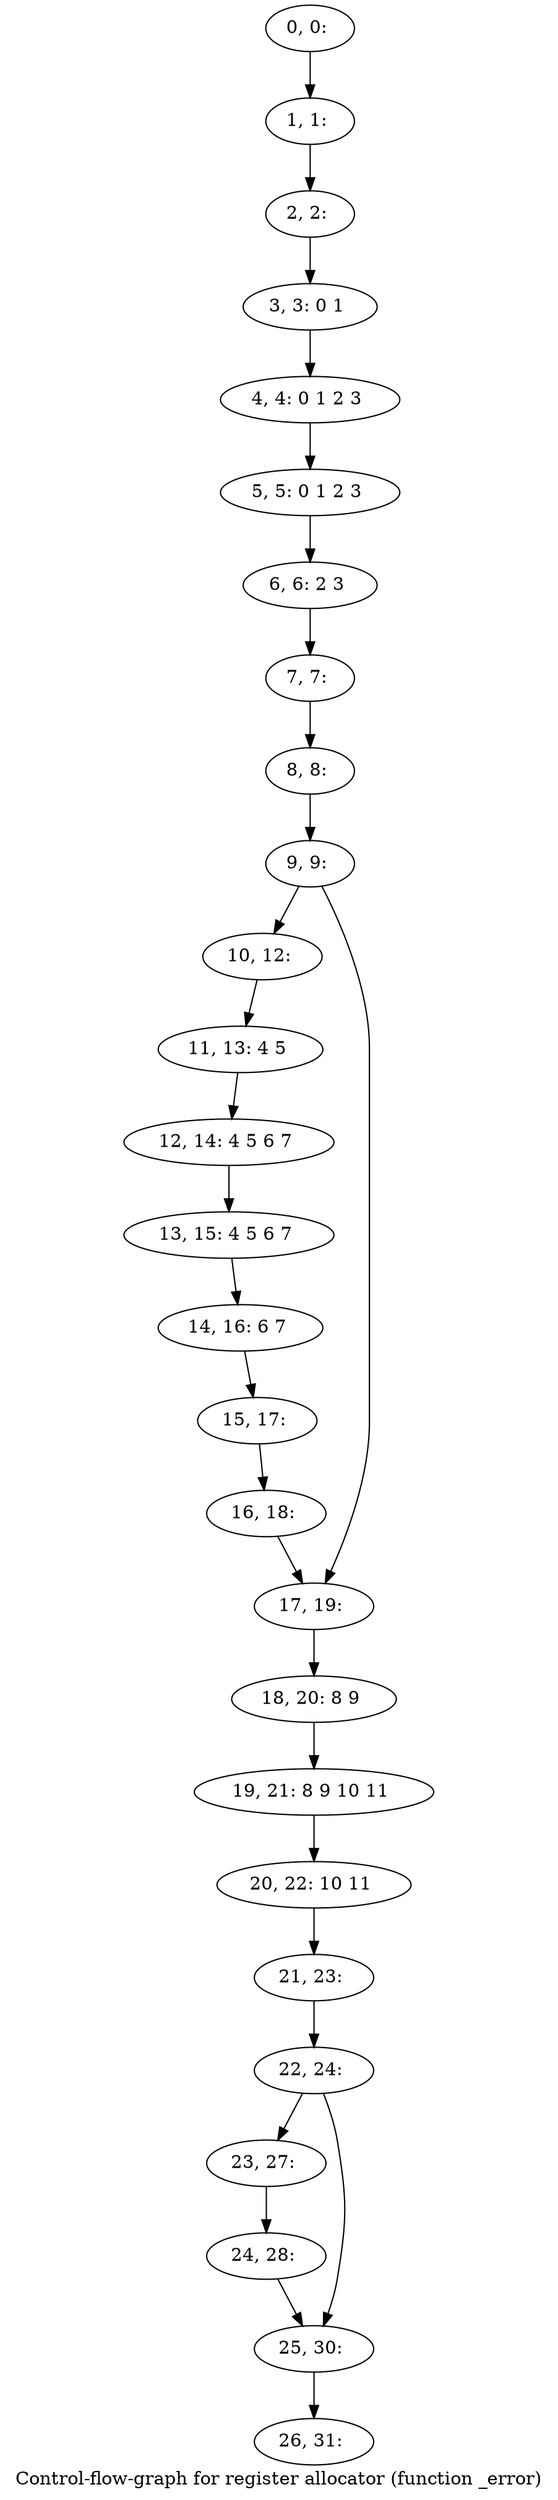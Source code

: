 digraph G {
graph [label="Control-flow-graph for register allocator (function _error)"]
0[label="0, 0: "];
1[label="1, 1: "];
2[label="2, 2: "];
3[label="3, 3: 0 1 "];
4[label="4, 4: 0 1 2 3 "];
5[label="5, 5: 0 1 2 3 "];
6[label="6, 6: 2 3 "];
7[label="7, 7: "];
8[label="8, 8: "];
9[label="9, 9: "];
10[label="10, 12: "];
11[label="11, 13: 4 5 "];
12[label="12, 14: 4 5 6 7 "];
13[label="13, 15: 4 5 6 7 "];
14[label="14, 16: 6 7 "];
15[label="15, 17: "];
16[label="16, 18: "];
17[label="17, 19: "];
18[label="18, 20: 8 9 "];
19[label="19, 21: 8 9 10 11 "];
20[label="20, 22: 10 11 "];
21[label="21, 23: "];
22[label="22, 24: "];
23[label="23, 27: "];
24[label="24, 28: "];
25[label="25, 30: "];
26[label="26, 31: "];
0->1 ;
1->2 ;
2->3 ;
3->4 ;
4->5 ;
5->6 ;
6->7 ;
7->8 ;
8->9 ;
9->10 ;
9->17 ;
10->11 ;
11->12 ;
12->13 ;
13->14 ;
14->15 ;
15->16 ;
16->17 ;
17->18 ;
18->19 ;
19->20 ;
20->21 ;
21->22 ;
22->23 ;
22->25 ;
23->24 ;
24->25 ;
25->26 ;
}
